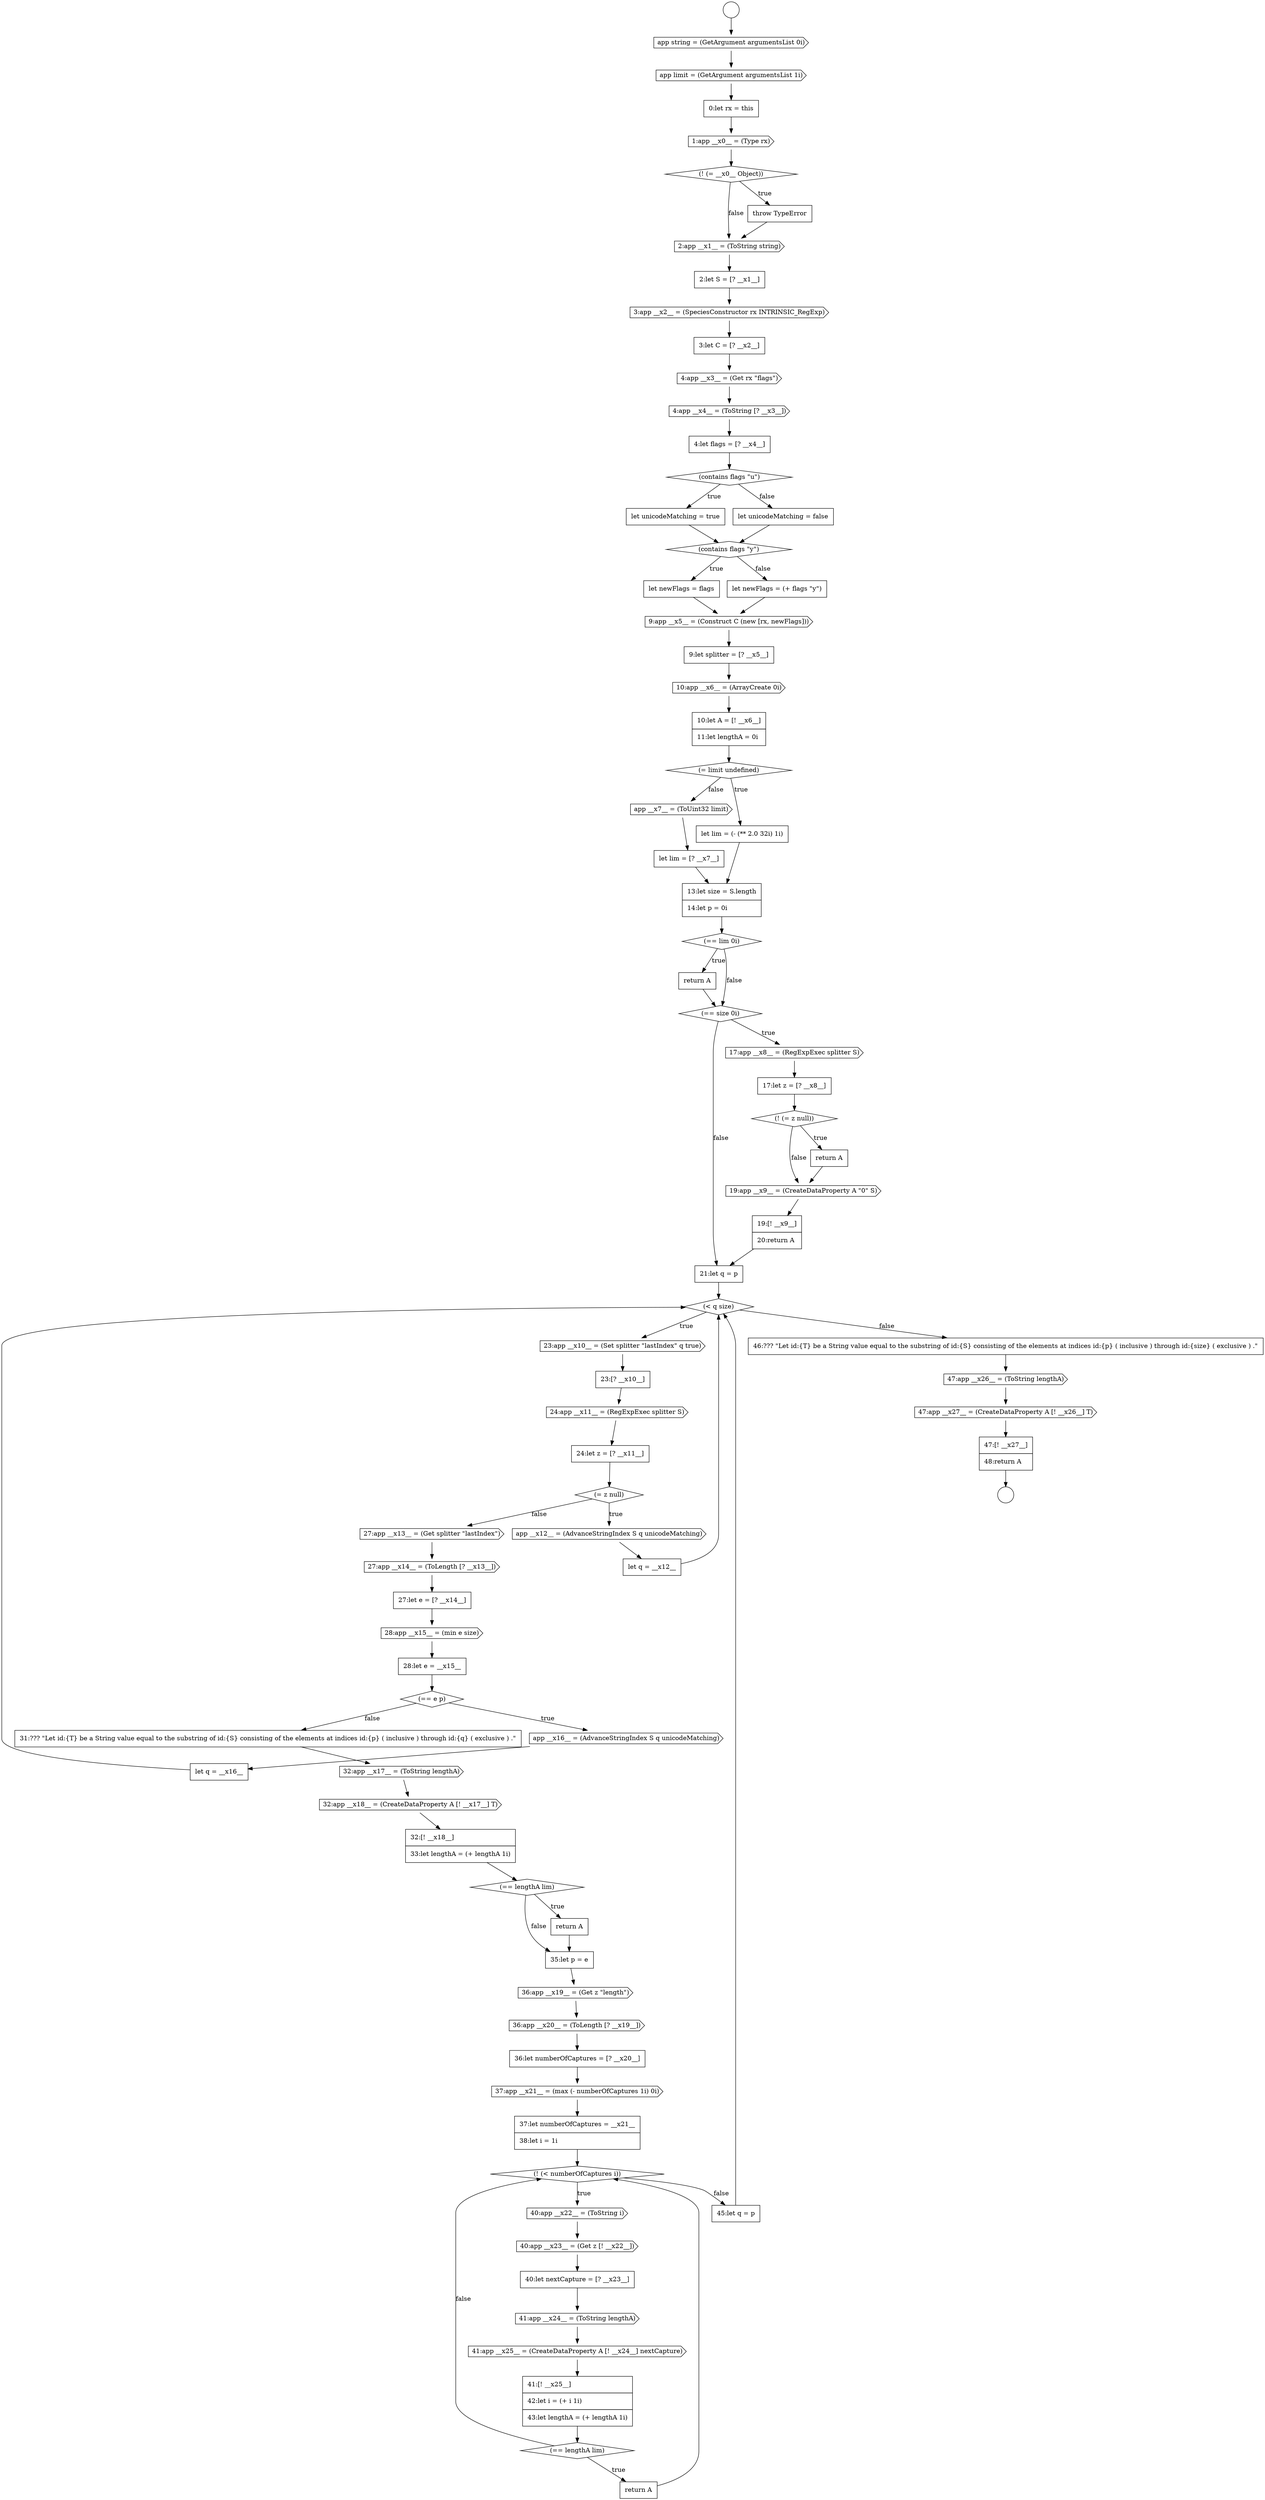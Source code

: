 digraph {
  node13504 [shape=none, margin=0, label=<<font color="black">
    <table border="0" cellborder="1" cellspacing="0" cellpadding="10">
      <tr><td align="left">let unicodeMatching = true</td></tr>
    </table>
  </font>> color="black" fillcolor="white" style=filled]
  node13560 [shape=cds, label=<<font color="black">41:app __x24__ = (ToString lengthA)</font>> color="black" fillcolor="white" style=filled]
  node13545 [shape=cds, label=<<font color="black">32:app __x17__ = (ToString lengthA)</font>> color="black" fillcolor="white" style=filled]
  node13502 [shape=none, margin=0, label=<<font color="black">
    <table border="0" cellborder="1" cellspacing="0" cellpadding="10">
      <tr><td align="left">4:let flags = [? __x4__]</td></tr>
    </table>
  </font>> color="black" fillcolor="white" style=filled]
  node13513 [shape=diamond, label=<<font color="black">(= limit undefined)</font>> color="black" fillcolor="white" style=filled]
  node13542 [shape=cds, label=<<font color="black">app __x16__ = (AdvanceStringIndex S q unicodeMatching)</font>> color="black" fillcolor="white" style=filled]
  node13520 [shape=diamond, label=<<font color="black">(== size 0i)</font>> color="black" fillcolor="white" style=filled]
  node13548 [shape=diamond, label=<<font color="black">(== lengthA lim)</font>> color="black" fillcolor="white" style=filled]
  node13525 [shape=cds, label=<<font color="black">19:app __x9__ = (CreateDataProperty A &quot;0&quot; S)</font>> color="black" fillcolor="white" style=filled]
  node13501 [shape=cds, label=<<font color="black">4:app __x4__ = (ToString [? __x3__])</font>> color="black" fillcolor="white" style=filled]
  node13557 [shape=cds, label=<<font color="black">40:app __x22__ = (ToString i)</font>> color="black" fillcolor="white" style=filled]
  node13488 [shape=circle label=" " color="black" fillcolor="white" style=filled]
  node13516 [shape=none, margin=0, label=<<font color="black">
    <table border="0" cellborder="1" cellspacing="0" cellpadding="10">
      <tr><td align="left">let lim = [? __x7__]</td></tr>
    </table>
  </font>> color="black" fillcolor="white" style=filled]
  node13552 [shape=cds, label=<<font color="black">36:app __x20__ = (ToLength [? __x19__])</font>> color="black" fillcolor="white" style=filled]
  node13511 [shape=cds, label=<<font color="black">10:app __x6__ = (ArrayCreate 0i)</font>> color="black" fillcolor="white" style=filled]
  node13558 [shape=cds, label=<<font color="black">40:app __x23__ = (Get z [! __x22__])</font>> color="black" fillcolor="white" style=filled]
  node13553 [shape=none, margin=0, label=<<font color="black">
    <table border="0" cellborder="1" cellspacing="0" cellpadding="10">
      <tr><td align="left">36:let numberOfCaptures = [? __x20__]</td></tr>
    </table>
  </font>> color="black" fillcolor="white" style=filled]
  node13489 [shape=circle label=" " color="black" fillcolor="white" style=filled]
  node13506 [shape=diamond, label=<<font color="black">(contains flags &quot;y&quot;)</font>> color="black" fillcolor="white" style=filled]
  node13538 [shape=none, margin=0, label=<<font color="black">
    <table border="0" cellborder="1" cellspacing="0" cellpadding="10">
      <tr><td align="left">27:let e = [? __x14__]</td></tr>
    </table>
  </font>> color="black" fillcolor="white" style=filled]
  node13543 [shape=none, margin=0, label=<<font color="black">
    <table border="0" cellborder="1" cellspacing="0" cellpadding="10">
      <tr><td align="left">let q = __x16__</td></tr>
    </table>
  </font>> color="black" fillcolor="white" style=filled]
  node13533 [shape=diamond, label=<<font color="black">(= z null)</font>> color="black" fillcolor="white" style=filled]
  node13521 [shape=cds, label=<<font color="black">17:app __x8__ = (RegExpExec splitter S)</font>> color="black" fillcolor="white" style=filled]
  node13565 [shape=none, margin=0, label=<<font color="black">
    <table border="0" cellborder="1" cellspacing="0" cellpadding="10">
      <tr><td align="left">45:let q = p</td></tr>
    </table>
  </font>> color="black" fillcolor="white" style=filled]
  node13494 [shape=diamond, label=<<font color="black">(! (= __x0__ Object))</font>> color="black" fillcolor="white" style=filled]
  node13526 [shape=none, margin=0, label=<<font color="black">
    <table border="0" cellborder="1" cellspacing="0" cellpadding="10">
      <tr><td align="left">19:[! __x9__]</td></tr>
      <tr><td align="left">20:return A</td></tr>
    </table>
  </font>> color="black" fillcolor="white" style=filled]
  node13564 [shape=none, margin=0, label=<<font color="black">
    <table border="0" cellborder="1" cellspacing="0" cellpadding="10">
      <tr><td align="left">return A</td></tr>
    </table>
  </font>> color="black" fillcolor="white" style=filled]
  node13532 [shape=none, margin=0, label=<<font color="black">
    <table border="0" cellborder="1" cellspacing="0" cellpadding="10">
      <tr><td align="left">24:let z = [? __x11__]</td></tr>
    </table>
  </font>> color="black" fillcolor="white" style=filled]
  node13519 [shape=none, margin=0, label=<<font color="black">
    <table border="0" cellborder="1" cellspacing="0" cellpadding="10">
      <tr><td align="left">return A</td></tr>
    </table>
  </font>> color="black" fillcolor="white" style=filled]
  node13547 [shape=none, margin=0, label=<<font color="black">
    <table border="0" cellborder="1" cellspacing="0" cellpadding="10">
      <tr><td align="left">32:[! __x18__]</td></tr>
      <tr><td align="left">33:let lengthA = (+ lengthA 1i)</td></tr>
    </table>
  </font>> color="black" fillcolor="white" style=filled]
  node13498 [shape=cds, label=<<font color="black">3:app __x2__ = (SpeciesConstructor rx INTRINSIC_RegExp)</font>> color="black" fillcolor="white" style=filled]
  node13551 [shape=cds, label=<<font color="black">36:app __x19__ = (Get z &quot;length&quot;)</font>> color="black" fillcolor="white" style=filled]
  node13562 [shape=none, margin=0, label=<<font color="black">
    <table border="0" cellborder="1" cellspacing="0" cellpadding="10">
      <tr><td align="left">41:[! __x25__]</td></tr>
      <tr><td align="left">42:let i = (+ i 1i)</td></tr>
      <tr><td align="left">43:let lengthA = (+ lengthA 1i)</td></tr>
    </table>
  </font>> color="black" fillcolor="white" style=filled]
  node13536 [shape=cds, label=<<font color="black">27:app __x13__ = (Get splitter &quot;lastIndex&quot;)</font>> color="black" fillcolor="white" style=filled]
  node13568 [shape=cds, label=<<font color="black">47:app __x27__ = (CreateDataProperty A [! __x26__] T)</font>> color="black" fillcolor="white" style=filled]
  node13530 [shape=none, margin=0, label=<<font color="black">
    <table border="0" cellborder="1" cellspacing="0" cellpadding="10">
      <tr><td align="left">23:[? __x10__]</td></tr>
    </table>
  </font>> color="black" fillcolor="white" style=filled]
  node13515 [shape=cds, label=<<font color="black">app __x7__ = (ToUint32 limit)</font>> color="black" fillcolor="white" style=filled]
  node13495 [shape=none, margin=0, label=<<font color="black">
    <table border="0" cellborder="1" cellspacing="0" cellpadding="10">
      <tr><td align="left">throw TypeError</td></tr>
    </table>
  </font>> color="black" fillcolor="white" style=filled]
  node13527 [shape=none, margin=0, label=<<font color="black">
    <table border="0" cellborder="1" cellspacing="0" cellpadding="10">
      <tr><td align="left">21:let q = p</td></tr>
    </table>
  </font>> color="black" fillcolor="white" style=filled]
  node13512 [shape=none, margin=0, label=<<font color="black">
    <table border="0" cellborder="1" cellspacing="0" cellpadding="10">
      <tr><td align="left">10:let A = [! __x6__]</td></tr>
      <tr><td align="left">11:let lengthA = 0i</td></tr>
    </table>
  </font>> color="black" fillcolor="white" style=filled]
  node13539 [shape=cds, label=<<font color="black">28:app __x15__ = (min e size)</font>> color="black" fillcolor="white" style=filled]
  node13500 [shape=cds, label=<<font color="black">4:app __x3__ = (Get rx &quot;flags&quot;)</font>> color="black" fillcolor="white" style=filled]
  node13490 [shape=cds, label=<<font color="black">app string = (GetArgument argumentsList 0i)</font>> color="black" fillcolor="white" style=filled]
  node13522 [shape=none, margin=0, label=<<font color="black">
    <table border="0" cellborder="1" cellspacing="0" cellpadding="10">
      <tr><td align="left">17:let z = [? __x8__]</td></tr>
    </table>
  </font>> color="black" fillcolor="white" style=filled]
  node13507 [shape=none, margin=0, label=<<font color="black">
    <table border="0" cellborder="1" cellspacing="0" cellpadding="10">
      <tr><td align="left">let newFlags = flags</td></tr>
    </table>
  </font>> color="black" fillcolor="white" style=filled]
  node13554 [shape=cds, label=<<font color="black">37:app __x21__ = (max (- numberOfCaptures 1i) 0i)</font>> color="black" fillcolor="white" style=filled]
  node13544 [shape=none, margin=0, label=<<font color="black">
    <table border="0" cellborder="1" cellspacing="0" cellpadding="10">
      <tr><td align="left">31:??? &quot;Let id:{T} be a String value equal to the substring of id:{S} consisting of the elements at indices id:{p} ( inclusive ) through id:{q} ( exclusive ) .&quot;</td></tr>
    </table>
  </font>> color="black" fillcolor="white" style=filled]
  node13559 [shape=none, margin=0, label=<<font color="black">
    <table border="0" cellborder="1" cellspacing="0" cellpadding="10">
      <tr><td align="left">40:let nextCapture = [? __x23__]</td></tr>
    </table>
  </font>> color="black" fillcolor="white" style=filled]
  node13550 [shape=none, margin=0, label=<<font color="black">
    <table border="0" cellborder="1" cellspacing="0" cellpadding="10">
      <tr><td align="left">35:let p = e</td></tr>
    </table>
  </font>> color="black" fillcolor="white" style=filled]
  node13569 [shape=none, margin=0, label=<<font color="black">
    <table border="0" cellborder="1" cellspacing="0" cellpadding="10">
      <tr><td align="left">47:[! __x27__]</td></tr>
      <tr><td align="left">48:return A</td></tr>
    </table>
  </font>> color="black" fillcolor="white" style=filled]
  node13563 [shape=diamond, label=<<font color="black">(== lengthA lim)</font>> color="black" fillcolor="white" style=filled]
  node13561 [shape=cds, label=<<font color="black">41:app __x25__ = (CreateDataProperty A [! __x24__] nextCapture)</font>> color="black" fillcolor="white" style=filled]
  node13492 [shape=none, margin=0, label=<<font color="black">
    <table border="0" cellborder="1" cellspacing="0" cellpadding="10">
      <tr><td align="left">0:let rx = this</td></tr>
    </table>
  </font>> color="black" fillcolor="white" style=filled]
  node13531 [shape=cds, label=<<font color="black">24:app __x11__ = (RegExpExec splitter S)</font>> color="black" fillcolor="white" style=filled]
  node13497 [shape=none, margin=0, label=<<font color="black">
    <table border="0" cellborder="1" cellspacing="0" cellpadding="10">
      <tr><td align="left">2:let S = [? __x1__]</td></tr>
    </table>
  </font>> color="black" fillcolor="white" style=filled]
  node13503 [shape=diamond, label=<<font color="black">(contains flags &quot;u&quot;)</font>> color="black" fillcolor="white" style=filled]
  node13514 [shape=none, margin=0, label=<<font color="black">
    <table border="0" cellborder="1" cellspacing="0" cellpadding="10">
      <tr><td align="left">let lim = (- (** 2.0 32i) 1i)</td></tr>
    </table>
  </font>> color="black" fillcolor="white" style=filled]
  node13546 [shape=cds, label=<<font color="black">32:app __x18__ = (CreateDataProperty A [! __x17__] T)</font>> color="black" fillcolor="white" style=filled]
  node13567 [shape=cds, label=<<font color="black">47:app __x26__ = (ToString lengthA)</font>> color="black" fillcolor="white" style=filled]
  node13499 [shape=none, margin=0, label=<<font color="black">
    <table border="0" cellborder="1" cellspacing="0" cellpadding="10">
      <tr><td align="left">3:let C = [? __x2__]</td></tr>
    </table>
  </font>> color="black" fillcolor="white" style=filled]
  node13518 [shape=diamond, label=<<font color="black">(== lim 0i)</font>> color="black" fillcolor="white" style=filled]
  node13535 [shape=none, margin=0, label=<<font color="black">
    <table border="0" cellborder="1" cellspacing="0" cellpadding="10">
      <tr><td align="left">let q = __x12__</td></tr>
    </table>
  </font>> color="black" fillcolor="white" style=filled]
  node13529 [shape=cds, label=<<font color="black">23:app __x10__ = (Set splitter &quot;lastIndex&quot; q true)</font>> color="black" fillcolor="white" style=filled]
  node13528 [shape=diamond, label=<<font color="black">(&lt; q size)</font>> color="black" fillcolor="white" style=filled]
  node13540 [shape=none, margin=0, label=<<font color="black">
    <table border="0" cellborder="1" cellspacing="0" cellpadding="10">
      <tr><td align="left">28:let e = __x15__</td></tr>
    </table>
  </font>> color="black" fillcolor="white" style=filled]
  node13541 [shape=diamond, label=<<font color="black">(== e p)</font>> color="black" fillcolor="white" style=filled]
  node13555 [shape=none, margin=0, label=<<font color="black">
    <table border="0" cellborder="1" cellspacing="0" cellpadding="10">
      <tr><td align="left">37:let numberOfCaptures = __x21__</td></tr>
      <tr><td align="left">38:let i = 1i</td></tr>
    </table>
  </font>> color="black" fillcolor="white" style=filled]
  node13491 [shape=cds, label=<<font color="black">app limit = (GetArgument argumentsList 1i)</font>> color="black" fillcolor="white" style=filled]
  node13523 [shape=diamond, label=<<font color="black">(! (= z null))</font>> color="black" fillcolor="white" style=filled]
  node13508 [shape=none, margin=0, label=<<font color="black">
    <table border="0" cellborder="1" cellspacing="0" cellpadding="10">
      <tr><td align="left">let newFlags = (+ flags &quot;y&quot;)</td></tr>
    </table>
  </font>> color="black" fillcolor="white" style=filled]
  node13496 [shape=cds, label=<<font color="black">2:app __x1__ = (ToString string)</font>> color="black" fillcolor="white" style=filled]
  node13566 [shape=none, margin=0, label=<<font color="black">
    <table border="0" cellborder="1" cellspacing="0" cellpadding="10">
      <tr><td align="left">46:??? &quot;Let id:{T} be a String value equal to the substring of id:{S} consisting of the elements at indices id:{p} ( inclusive ) through id:{size} ( exclusive ) .&quot;</td></tr>
    </table>
  </font>> color="black" fillcolor="white" style=filled]
  node13509 [shape=cds, label=<<font color="black">9:app __x5__ = (Construct C (new [rx, newFlags]))</font>> color="black" fillcolor="white" style=filled]
  node13549 [shape=none, margin=0, label=<<font color="black">
    <table border="0" cellborder="1" cellspacing="0" cellpadding="10">
      <tr><td align="left">return A</td></tr>
    </table>
  </font>> color="black" fillcolor="white" style=filled]
  node13556 [shape=diamond, label=<<font color="black">(! (&lt; numberOfCaptures i))</font>> color="black" fillcolor="white" style=filled]
  node13517 [shape=none, margin=0, label=<<font color="black">
    <table border="0" cellborder="1" cellspacing="0" cellpadding="10">
      <tr><td align="left">13:let size = S.length</td></tr>
      <tr><td align="left">14:let p = 0i</td></tr>
    </table>
  </font>> color="black" fillcolor="white" style=filled]
  node13524 [shape=none, margin=0, label=<<font color="black">
    <table border="0" cellborder="1" cellspacing="0" cellpadding="10">
      <tr><td align="left">return A</td></tr>
    </table>
  </font>> color="black" fillcolor="white" style=filled]
  node13505 [shape=none, margin=0, label=<<font color="black">
    <table border="0" cellborder="1" cellspacing="0" cellpadding="10">
      <tr><td align="left">let unicodeMatching = false</td></tr>
    </table>
  </font>> color="black" fillcolor="white" style=filled]
  node13534 [shape=cds, label=<<font color="black">app __x12__ = (AdvanceStringIndex S q unicodeMatching)</font>> color="black" fillcolor="white" style=filled]
  node13493 [shape=cds, label=<<font color="black">1:app __x0__ = (Type rx)</font>> color="black" fillcolor="white" style=filled]
  node13510 [shape=none, margin=0, label=<<font color="black">
    <table border="0" cellborder="1" cellspacing="0" cellpadding="10">
      <tr><td align="left">9:let splitter = [? __x5__]</td></tr>
    </table>
  </font>> color="black" fillcolor="white" style=filled]
  node13537 [shape=cds, label=<<font color="black">27:app __x14__ = (ToLength [? __x13__])</font>> color="black" fillcolor="white" style=filled]
  node13507 -> node13509 [ color="black"]
  node13566 -> node13567 [ color="black"]
  node13528 -> node13529 [label=<<font color="black">true</font>> color="black"]
  node13528 -> node13566 [label=<<font color="black">false</font>> color="black"]
  node13512 -> node13513 [ color="black"]
  node13522 -> node13523 [ color="black"]
  node13552 -> node13553 [ color="black"]
  node13549 -> node13550 [ color="black"]
  node13557 -> node13558 [ color="black"]
  node13561 -> node13562 [ color="black"]
  node13539 -> node13540 [ color="black"]
  node13510 -> node13511 [ color="black"]
  node13530 -> node13531 [ color="black"]
  node13511 -> node13512 [ color="black"]
  node13514 -> node13517 [ color="black"]
  node13545 -> node13546 [ color="black"]
  node13493 -> node13494 [ color="black"]
  node13558 -> node13559 [ color="black"]
  node13520 -> node13521 [label=<<font color="black">true</font>> color="black"]
  node13520 -> node13527 [label=<<font color="black">false</font>> color="black"]
  node13496 -> node13497 [ color="black"]
  node13551 -> node13552 [ color="black"]
  node13541 -> node13542 [label=<<font color="black">true</font>> color="black"]
  node13541 -> node13544 [label=<<font color="black">false</font>> color="black"]
  node13524 -> node13525 [ color="black"]
  node13550 -> node13551 [ color="black"]
  node13544 -> node13545 [ color="black"]
  node13517 -> node13518 [ color="black"]
  node13509 -> node13510 [ color="black"]
  node13538 -> node13539 [ color="black"]
  node13533 -> node13534 [label=<<font color="black">true</font>> color="black"]
  node13533 -> node13536 [label=<<font color="black">false</font>> color="black"]
  node13542 -> node13543 [ color="black"]
  node13531 -> node13532 [ color="black"]
  node13554 -> node13555 [ color="black"]
  node13563 -> node13564 [label=<<font color="black">true</font>> color="black"]
  node13563 -> node13556 [label=<<font color="black">false</font>> color="black"]
  node13553 -> node13554 [ color="black"]
  node13502 -> node13503 [ color="black"]
  node13556 -> node13557 [label=<<font color="black">true</font>> color="black"]
  node13556 -> node13565 [label=<<font color="black">false</font>> color="black"]
  node13498 -> node13499 [ color="black"]
  node13523 -> node13524 [label=<<font color="black">true</font>> color="black"]
  node13523 -> node13525 [label=<<font color="black">false</font>> color="black"]
  node13490 -> node13491 [ color="black"]
  node13567 -> node13568 [ color="black"]
  node13488 -> node13490 [ color="black"]
  node13535 -> node13528 [ color="black"]
  node13515 -> node13516 [ color="black"]
  node13532 -> node13533 [ color="black"]
  node13537 -> node13538 [ color="black"]
  node13495 -> node13496 [ color="black"]
  node13504 -> node13506 [ color="black"]
  node13534 -> node13535 [ color="black"]
  node13562 -> node13563 [ color="black"]
  node13547 -> node13548 [ color="black"]
  node13555 -> node13556 [ color="black"]
  node13503 -> node13504 [label=<<font color="black">true</font>> color="black"]
  node13503 -> node13505 [label=<<font color="black">false</font>> color="black"]
  node13565 -> node13528 [ color="black"]
  node13491 -> node13492 [ color="black"]
  node13536 -> node13537 [ color="black"]
  node13564 -> node13556 [ color="black"]
  node13569 -> node13489 [ color="black"]
  node13560 -> node13561 [ color="black"]
  node13548 -> node13549 [label=<<font color="black">true</font>> color="black"]
  node13548 -> node13550 [label=<<font color="black">false</font>> color="black"]
  node13527 -> node13528 [ color="black"]
  node13518 -> node13519 [label=<<font color="black">true</font>> color="black"]
  node13518 -> node13520 [label=<<font color="black">false</font>> color="black"]
  node13499 -> node13500 [ color="black"]
  node13525 -> node13526 [ color="black"]
  node13516 -> node13517 [ color="black"]
  node13497 -> node13498 [ color="black"]
  node13500 -> node13501 [ color="black"]
  node13543 -> node13528 [ color="black"]
  node13526 -> node13527 [ color="black"]
  node13494 -> node13495 [label=<<font color="black">true</font>> color="black"]
  node13494 -> node13496 [label=<<font color="black">false</font>> color="black"]
  node13492 -> node13493 [ color="black"]
  node13508 -> node13509 [ color="black"]
  node13505 -> node13506 [ color="black"]
  node13519 -> node13520 [ color="black"]
  node13568 -> node13569 [ color="black"]
  node13559 -> node13560 [ color="black"]
  node13501 -> node13502 [ color="black"]
  node13506 -> node13507 [label=<<font color="black">true</font>> color="black"]
  node13506 -> node13508 [label=<<font color="black">false</font>> color="black"]
  node13540 -> node13541 [ color="black"]
  node13513 -> node13514 [label=<<font color="black">true</font>> color="black"]
  node13513 -> node13515 [label=<<font color="black">false</font>> color="black"]
  node13546 -> node13547 [ color="black"]
  node13521 -> node13522 [ color="black"]
  node13529 -> node13530 [ color="black"]
}
